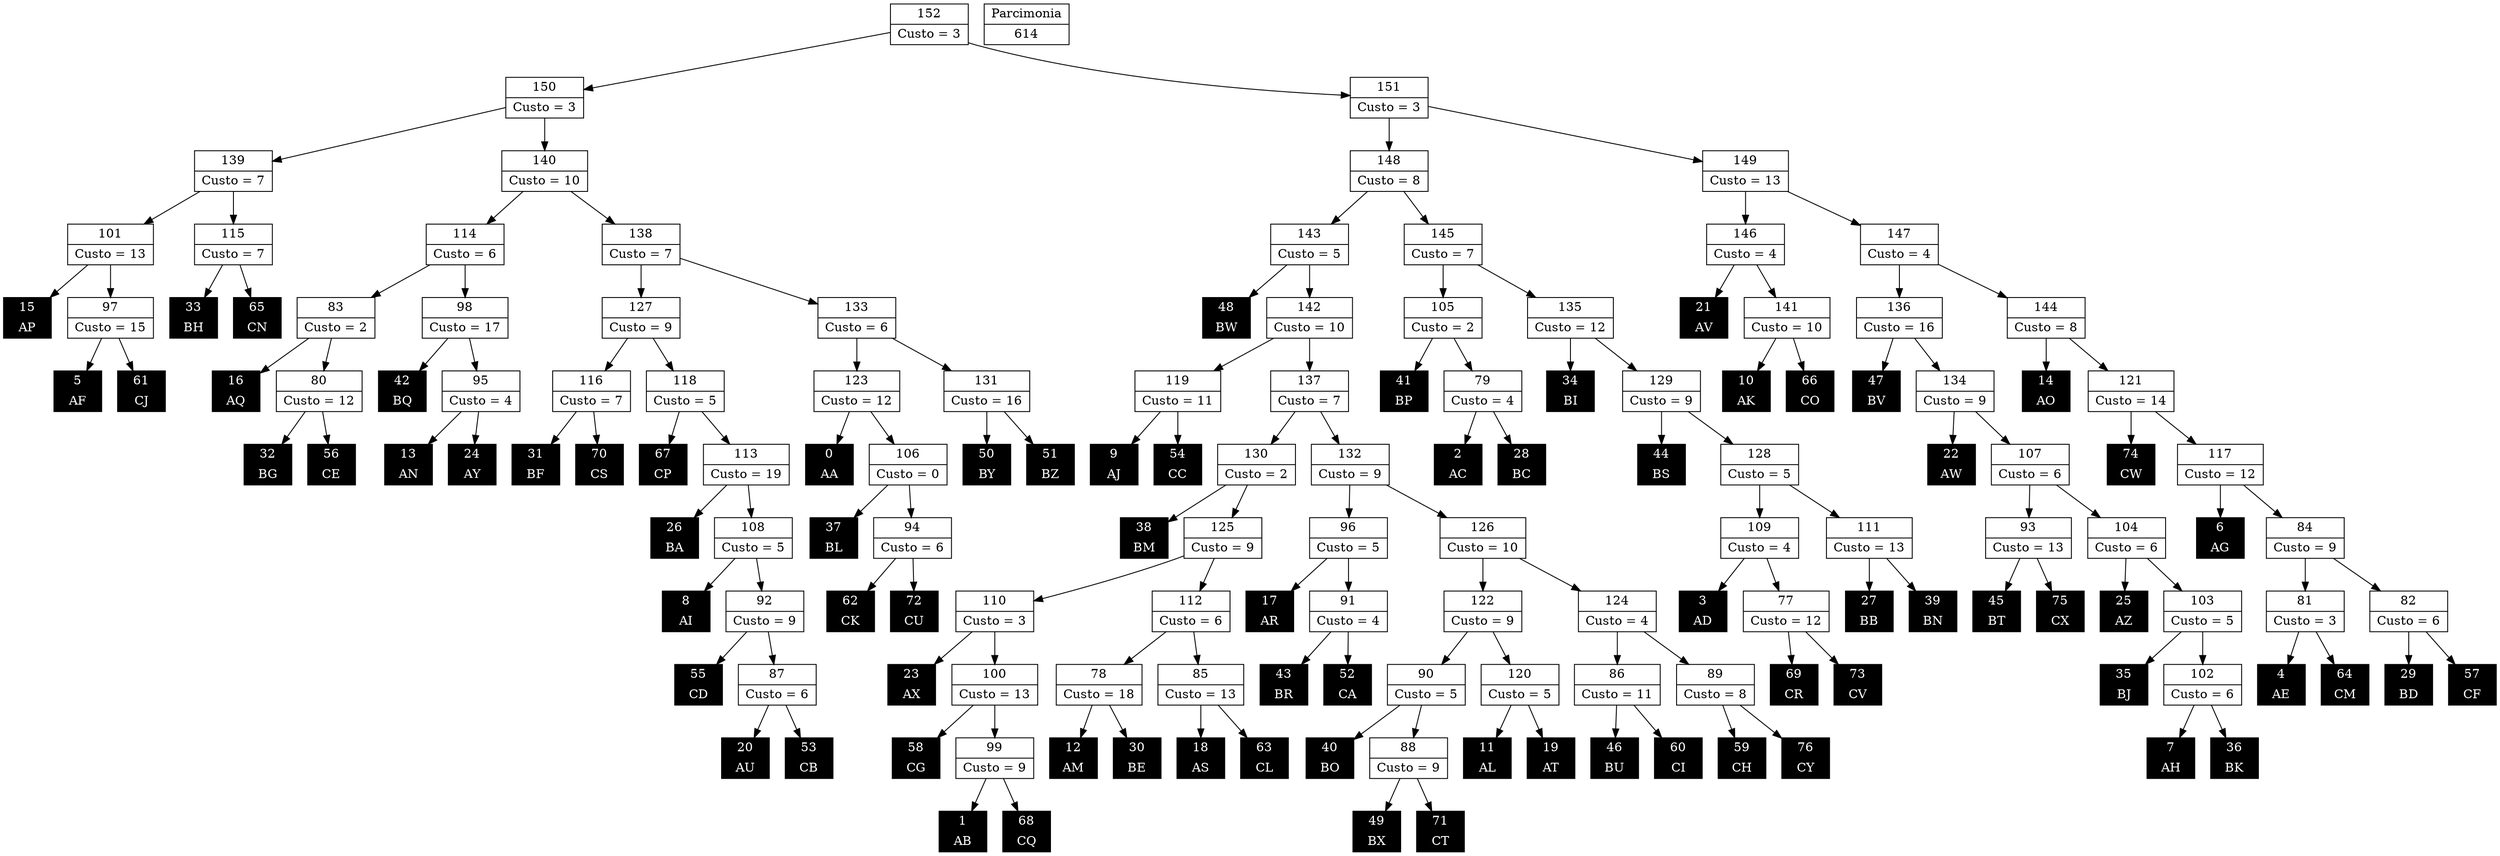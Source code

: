 Digraph G {
0 [shape="record", label="{0 | AA}",style=filled, color=black, fontcolor=white,fontsize=14, height=0.5]
1 [shape="record", label="{1 | AB}",style=filled, color=black, fontcolor=white,fontsize=14, height=0.5]
2 [shape="record", label="{2 | AC}",style=filled, color=black, fontcolor=white,fontsize=14, height=0.5]
3 [shape="record", label="{3 | AD}",style=filled, color=black, fontcolor=white,fontsize=14, height=0.5]
4 [shape="record", label="{4 | AE}",style=filled, color=black, fontcolor=white,fontsize=14, height=0.5]
5 [shape="record", label="{5 | AF}",style=filled, color=black, fontcolor=white,fontsize=14, height=0.5]
6 [shape="record", label="{6 | AG}",style=filled, color=black, fontcolor=white,fontsize=14, height=0.5]
7 [shape="record", label="{7 | AH}",style=filled, color=black, fontcolor=white,fontsize=14, height=0.5]
8 [shape="record", label="{8 | AI}",style=filled, color=black, fontcolor=white,fontsize=14, height=0.5]
9 [shape="record", label="{9 | AJ}",style=filled, color=black, fontcolor=white,fontsize=14, height=0.5]
10 [shape="record", label="{10 | AK}",style=filled, color=black, fontcolor=white,fontsize=14, height=0.5]
11 [shape="record", label="{11 | AL}",style=filled, color=black, fontcolor=white,fontsize=14, height=0.5]
12 [shape="record", label="{12 | AM}",style=filled, color=black, fontcolor=white,fontsize=14, height=0.5]
13 [shape="record", label="{13 | AN}",style=filled, color=black, fontcolor=white,fontsize=14, height=0.5]
14 [shape="record", label="{14 | AO}",style=filled, color=black, fontcolor=white,fontsize=14, height=0.5]
15 [shape="record", label="{15 | AP}",style=filled, color=black, fontcolor=white,fontsize=14, height=0.5]
16 [shape="record", label="{16 | AQ}",style=filled, color=black, fontcolor=white,fontsize=14, height=0.5]
17 [shape="record", label="{17 | AR}",style=filled, color=black, fontcolor=white,fontsize=14, height=0.5]
18 [shape="record", label="{18 | AS}",style=filled, color=black, fontcolor=white,fontsize=14, height=0.5]
19 [shape="record", label="{19 | AT}",style=filled, color=black, fontcolor=white,fontsize=14, height=0.5]
20 [shape="record", label="{20 | AU}",style=filled, color=black, fontcolor=white,fontsize=14, height=0.5]
21 [shape="record", label="{21 | AV}",style=filled, color=black, fontcolor=white,fontsize=14, height=0.5]
22 [shape="record", label="{22 | AW}",style=filled, color=black, fontcolor=white,fontsize=14, height=0.5]
23 [shape="record", label="{23 | AX}",style=filled, color=black, fontcolor=white,fontsize=14, height=0.5]
24 [shape="record", label="{24 | AY}",style=filled, color=black, fontcolor=white,fontsize=14, height=0.5]
25 [shape="record", label="{25 | AZ}",style=filled, color=black, fontcolor=white,fontsize=14, height=0.5]
26 [shape="record", label="{26 | BA}",style=filled, color=black, fontcolor=white,fontsize=14, height=0.5]
27 [shape="record", label="{27 | BB}",style=filled, color=black, fontcolor=white,fontsize=14, height=0.5]
28 [shape="record", label="{28 | BC}",style=filled, color=black, fontcolor=white,fontsize=14, height=0.5]
29 [shape="record", label="{29 | BD}",style=filled, color=black, fontcolor=white,fontsize=14, height=0.5]
30 [shape="record", label="{30 | BE}",style=filled, color=black, fontcolor=white,fontsize=14, height=0.5]
31 [shape="record", label="{31 | BF}",style=filled, color=black, fontcolor=white,fontsize=14, height=0.5]
32 [shape="record", label="{32 | BG}",style=filled, color=black, fontcolor=white,fontsize=14, height=0.5]
33 [shape="record", label="{33 | BH}",style=filled, color=black, fontcolor=white,fontsize=14, height=0.5]
34 [shape="record", label="{34 | BI}",style=filled, color=black, fontcolor=white,fontsize=14, height=0.5]
35 [shape="record", label="{35 | BJ}",style=filled, color=black, fontcolor=white,fontsize=14, height=0.5]
36 [shape="record", label="{36 | BK}",style=filled, color=black, fontcolor=white,fontsize=14, height=0.5]
37 [shape="record", label="{37 | BL}",style=filled, color=black, fontcolor=white,fontsize=14, height=0.5]
38 [shape="record", label="{38 | BM}",style=filled, color=black, fontcolor=white,fontsize=14, height=0.5]
39 [shape="record", label="{39 | BN}",style=filled, color=black, fontcolor=white,fontsize=14, height=0.5]
40 [shape="record", label="{40 | BO}",style=filled, color=black, fontcolor=white,fontsize=14, height=0.5]
41 [shape="record", label="{41 | BP}",style=filled, color=black, fontcolor=white,fontsize=14, height=0.5]
42 [shape="record", label="{42 | BQ}",style=filled, color=black, fontcolor=white,fontsize=14, height=0.5]
43 [shape="record", label="{43 | BR}",style=filled, color=black, fontcolor=white,fontsize=14, height=0.5]
44 [shape="record", label="{44 | BS}",style=filled, color=black, fontcolor=white,fontsize=14, height=0.5]
45 [shape="record", label="{45 | BT}",style=filled, color=black, fontcolor=white,fontsize=14, height=0.5]
46 [shape="record", label="{46 | BU}",style=filled, color=black, fontcolor=white,fontsize=14, height=0.5]
47 [shape="record", label="{47 | BV}",style=filled, color=black, fontcolor=white,fontsize=14, height=0.5]
48 [shape="record", label="{48 | BW}",style=filled, color=black, fontcolor=white,fontsize=14, height=0.5]
49 [shape="record", label="{49 | BX}",style=filled, color=black, fontcolor=white,fontsize=14, height=0.5]
50 [shape="record", label="{50 | BY}",style=filled, color=black, fontcolor=white,fontsize=14, height=0.5]
51 [shape="record", label="{51 | BZ}",style=filled, color=black, fontcolor=white,fontsize=14, height=0.5]
52 [shape="record", label="{52 | CA}",style=filled, color=black, fontcolor=white,fontsize=14, height=0.5]
53 [shape="record", label="{53 | CB}",style=filled, color=black, fontcolor=white,fontsize=14, height=0.5]
54 [shape="record", label="{54 | CC}",style=filled, color=black, fontcolor=white,fontsize=14, height=0.5]
55 [shape="record", label="{55 | CD}",style=filled, color=black, fontcolor=white,fontsize=14, height=0.5]
56 [shape="record", label="{56 | CE}",style=filled, color=black, fontcolor=white,fontsize=14, height=0.5]
57 [shape="record", label="{57 | CF}",style=filled, color=black, fontcolor=white,fontsize=14, height=0.5]
58 [shape="record", label="{58 | CG}",style=filled, color=black, fontcolor=white,fontsize=14, height=0.5]
59 [shape="record", label="{59 | CH}",style=filled, color=black, fontcolor=white,fontsize=14, height=0.5]
60 [shape="record", label="{60 | CI}",style=filled, color=black, fontcolor=white,fontsize=14, height=0.5]
61 [shape="record", label="{61 | CJ}",style=filled, color=black, fontcolor=white,fontsize=14, height=0.5]
62 [shape="record", label="{62 | CK}",style=filled, color=black, fontcolor=white,fontsize=14, height=0.5]
63 [shape="record", label="{63 | CL}",style=filled, color=black, fontcolor=white,fontsize=14, height=0.5]
64 [shape="record", label="{64 | CM}",style=filled, color=black, fontcolor=white,fontsize=14, height=0.5]
65 [shape="record", label="{65 | CN}",style=filled, color=black, fontcolor=white,fontsize=14, height=0.5]
66 [shape="record", label="{66 | CO}",style=filled, color=black, fontcolor=white,fontsize=14, height=0.5]
67 [shape="record", label="{67 | CP}",style=filled, color=black, fontcolor=white,fontsize=14, height=0.5]
68 [shape="record", label="{68 | CQ}",style=filled, color=black, fontcolor=white,fontsize=14, height=0.5]
69 [shape="record", label="{69 | CR}",style=filled, color=black, fontcolor=white,fontsize=14, height=0.5]
70 [shape="record", label="{70 | CS}",style=filled, color=black, fontcolor=white,fontsize=14, height=0.5]
71 [shape="record", label="{71 | CT}",style=filled, color=black, fontcolor=white,fontsize=14, height=0.5]
72 [shape="record", label="{72 | CU}",style=filled, color=black, fontcolor=white,fontsize=14, height=0.5]
73 [shape="record", label="{73 | CV}",style=filled, color=black, fontcolor=white,fontsize=14, height=0.5]
74 [shape="record", label="{74 | CW}",style=filled, color=black, fontcolor=white,fontsize=14, height=0.5]
75 [shape="record", label="{75 | CX}",style=filled, color=black, fontcolor=white,fontsize=14, height=0.5]
76 [shape="record", label="{76 | CY}",style=filled, color=black, fontcolor=white,fontsize=14, height=0.5]
77 [shape="record", label="{77|Custo = 12}"]
78 [shape="record", label="{78|Custo = 18}"]
79 [shape="record", label="{79|Custo = 4}"]
80 [shape="record", label="{80|Custo = 12}"]
81 [shape="record", label="{81|Custo = 3}"]
82 [shape="record", label="{82|Custo = 6}"]
83 [shape="record", label="{83|Custo = 2}"]
84 [shape="record", label="{84|Custo = 9}"]
85 [shape="record", label="{85|Custo = 13}"]
86 [shape="record", label="{86|Custo = 11}"]
87 [shape="record", label="{87|Custo = 6}"]
88 [shape="record", label="{88|Custo = 9}"]
89 [shape="record", label="{89|Custo = 8}"]
90 [shape="record", label="{90|Custo = 5}"]
91 [shape="record", label="{91|Custo = 4}"]
92 [shape="record", label="{92|Custo = 9}"]
93 [shape="record", label="{93|Custo = 13}"]
94 [shape="record", label="{94|Custo = 6}"]
95 [shape="record", label="{95|Custo = 4}"]
96 [shape="record", label="{96|Custo = 5}"]
97 [shape="record", label="{97|Custo = 15}"]
98 [shape="record", label="{98|Custo = 17}"]
99 [shape="record", label="{99|Custo = 9}"]
100 [shape="record", label="{100|Custo = 13}"]
101 [shape="record", label="{101|Custo = 13}"]
102 [shape="record", label="{102|Custo = 6}"]
103 [shape="record", label="{103|Custo = 5}"]
104 [shape="record", label="{104|Custo = 6}"]
105 [shape="record", label="{105|Custo = 2}"]
106 [shape="record", label="{106|Custo = 0}"]
107 [shape="record", label="{107|Custo = 6}"]
108 [shape="record", label="{108|Custo = 5}"]
109 [shape="record", label="{109|Custo = 4}"]
110 [shape="record", label="{110|Custo = 3}"]
111 [shape="record", label="{111|Custo = 13}"]
112 [shape="record", label="{112|Custo = 6}"]
113 [shape="record", label="{113|Custo = 19}"]
114 [shape="record", label="{114|Custo = 6}"]
115 [shape="record", label="{115|Custo = 7}"]
116 [shape="record", label="{116|Custo = 7}"]
117 [shape="record", label="{117|Custo = 12}"]
118 [shape="record", label="{118|Custo = 5}"]
119 [shape="record", label="{119|Custo = 11}"]
120 [shape="record", label="{120|Custo = 5}"]
121 [shape="record", label="{121|Custo = 14}"]
122 [shape="record", label="{122|Custo = 9}"]
123 [shape="record", label="{123|Custo = 12}"]
124 [shape="record", label="{124|Custo = 4}"]
125 [shape="record", label="{125|Custo = 9}"]
126 [shape="record", label="{126|Custo = 10}"]
127 [shape="record", label="{127|Custo = 9}"]
128 [shape="record", label="{128|Custo = 5}"]
129 [shape="record", label="{129|Custo = 9}"]
130 [shape="record", label="{130|Custo = 2}"]
131 [shape="record", label="{131|Custo = 16}"]
132 [shape="record", label="{132|Custo = 9}"]
133 [shape="record", label="{133|Custo = 6}"]
134 [shape="record", label="{134|Custo = 9}"]
135 [shape="record", label="{135|Custo = 12}"]
136 [shape="record", label="{136|Custo = 16}"]
137 [shape="record", label="{137|Custo = 7}"]
138 [shape="record", label="{138|Custo = 7}"]
139 [shape="record", label="{139|Custo = 7}"]
140 [shape="record", label="{140|Custo = 10}"]
141 [shape="record", label="{141|Custo = 10}"]
142 [shape="record", label="{142|Custo = 10}"]
143 [shape="record", label="{143|Custo = 5}"]
144 [shape="record", label="{144|Custo = 8}"]
145 [shape="record", label="{145|Custo = 7}"]
146 [shape="record", label="{146|Custo = 4}"]
147 [shape="record", label="{147|Custo = 4}"]
148 [shape="record", label="{148|Custo = 8}"]
149 [shape="record", label="{149|Custo = 13}"]
150 [shape="record", label="{150|Custo = 3}"]
151 [shape="record", label="{151|Custo = 3}"]
152 [shape="record", label="{152|Custo = 3}"]

77->73
77->69
78->30
78->12
79->28
79->2
80->56
80->32
81->64
81->4
82->57
82->29
83->80
83->16
84->82
84->81
85->63
85->18
86->60
86->46
87->53
87->20
88->71
88->49
89->76
89->59
90->88
90->40
91->52
91->43
92->87
92->55
93->75
93->45
94->72
94->62
95->24
95->13
96->91
96->17
97->61
97->5
98->95
98->42
99->68
99->1
100->99
100->58
101->97
101->15
102->36
102->7
103->102
103->35
104->103
104->25
105->79
105->41
106->94
106->37
107->104
107->93
108->92
108->8
109->77
109->3
110->100
110->23
111->39
111->27
112->85
112->78
113->108
113->26
114->98
114->83
115->65
115->33
116->70
116->31
117->84
117->6
118->113
118->67
119->54
119->9
120->19
120->11
121->117
121->74
122->120
122->90
123->106
123->0
124->89
124->86
125->112
125->110
126->124
126->122
127->118
127->116
128->111
128->109
129->128
129->44
130->125
130->38
131->51
131->50
132->126
132->96
133->131
133->123
134->107
134->22
135->129
135->34
136->134
136->47
137->132
137->130
138->133
138->127
139->115
139->101
140->138
140->114
141->66
141->10
142->137
142->119
143->142
143->48
144->121
144->14
145->135
145->105
146->141
146->21
147->144
147->136
148->145
148->143
149->147
149->146
150->140
150->139
151->149
151->148
152->151
152->150

614 [shape="record", label="{Parcimonia|614}"]
}